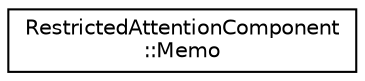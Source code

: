 digraph "Graphical Class Hierarchy"
{
  edge [fontname="Helvetica",fontsize="10",labelfontname="Helvetica",labelfontsize="10"];
  node [fontname="Helvetica",fontsize="10",shape=record];
  rankdir="LR";
  Node0 [label="RestrictedAttentionComponent\l::Memo",height=0.2,width=0.4,color="black", fillcolor="white", style="filled",URL="$structkaldi_1_1nnet3_1_1RestrictedAttentionComponent_1_1Memo.html"];
}
